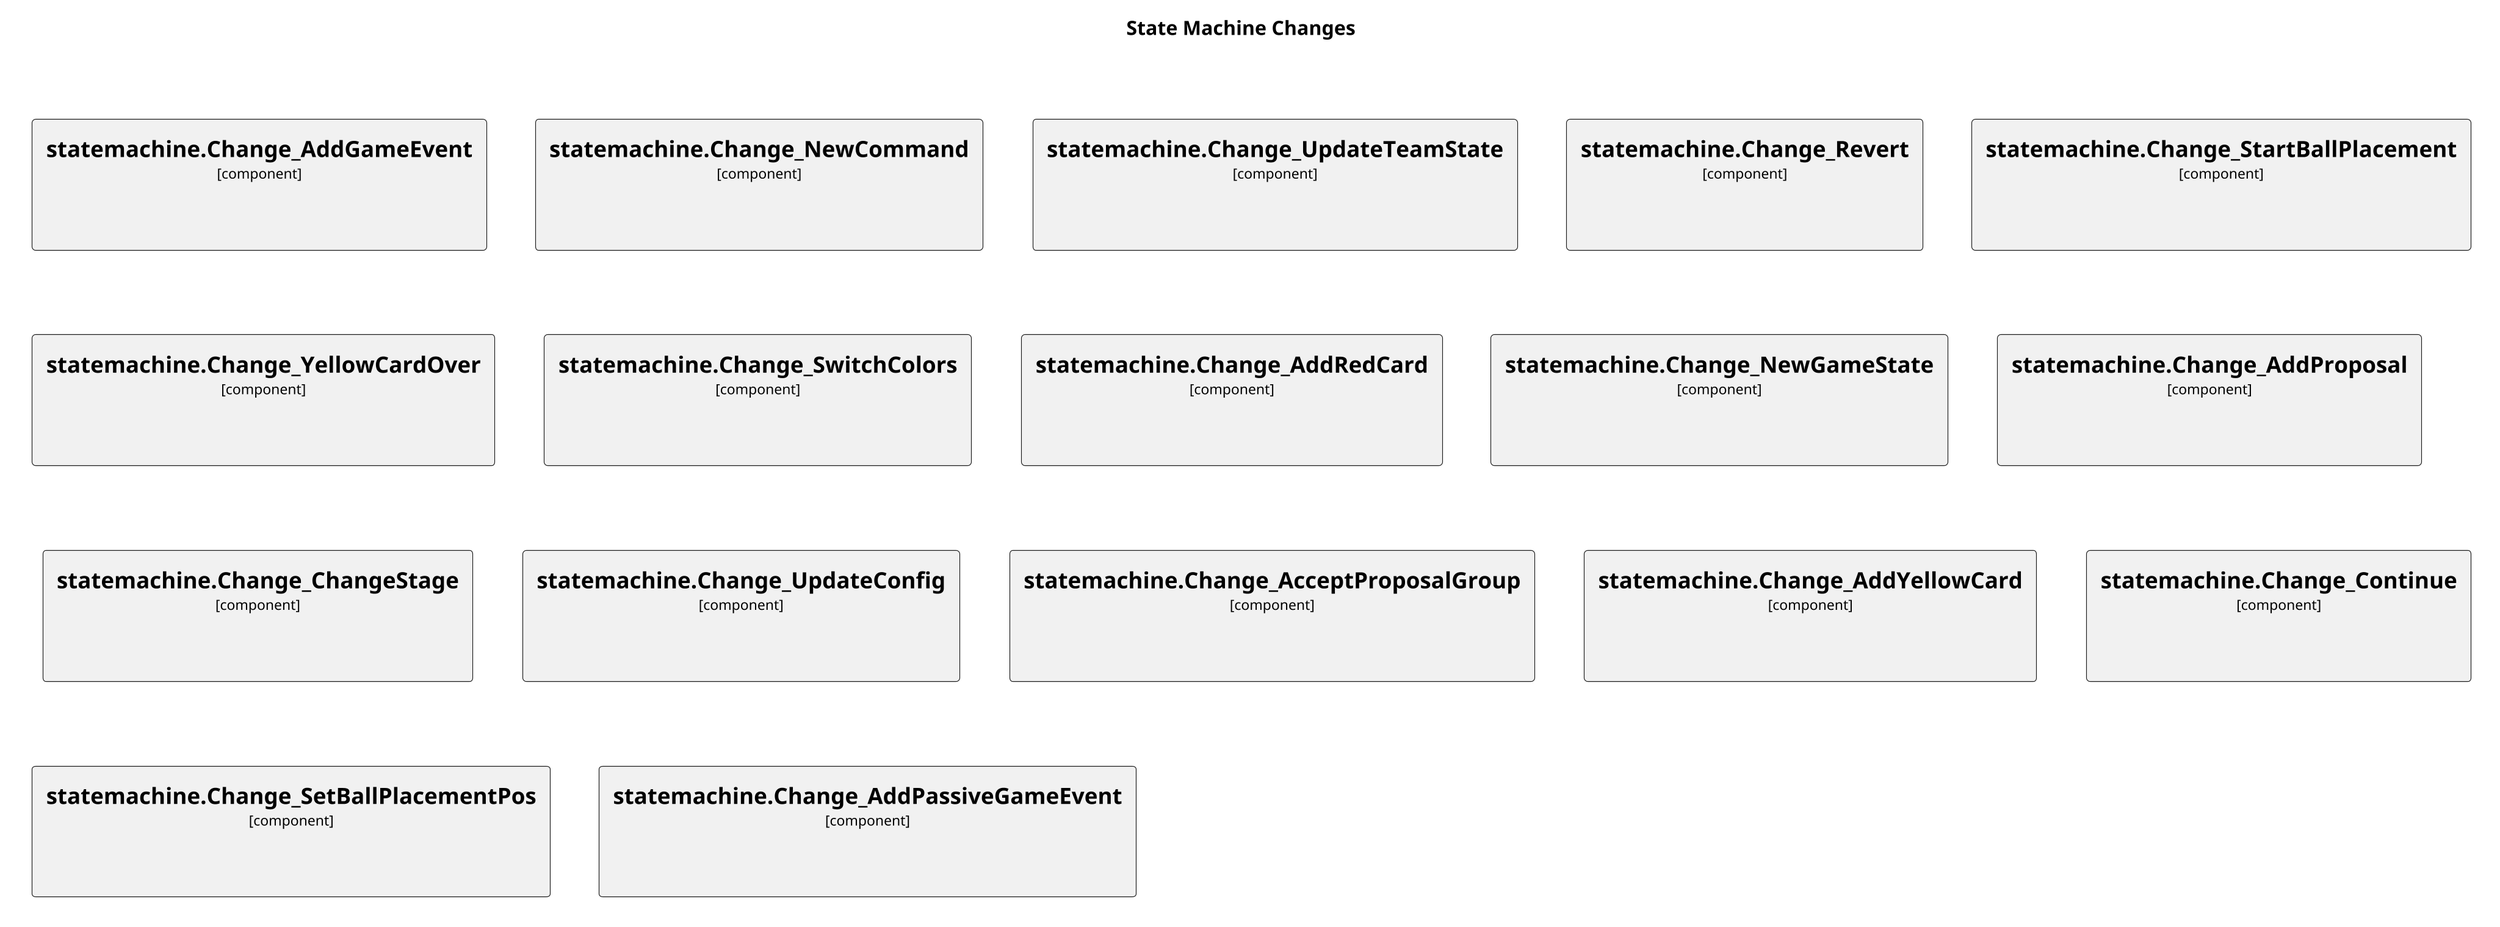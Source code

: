 This diagram has been generated with go-structurizr 
[https://github.com/krzysztofreczek/go-structurizr]

@startuml

title State Machine Changes

skinparam {
  shadowing false
  arrowFontSize 10
  defaultTextAlignment center
  wrapWidth 200
  maxMessageSize 100
}
hide stereotype
top to bottom direction

scale 4096 width

skinparam rectangle<<_GROUP>> {
  FontColor #ffffff
  BorderColor #ffffff
}

rectangle 0SM_CHANGES <<_GROUP>> {
	rectangle "==statemachine.Change_AddGameEvent\n<size:10>[component]</size>\n\n" <<SM_CHANGES>> as 3749093071
}
rectangle 0SM_CHANGES <<_GROUP>> {
	rectangle "==statemachine.Change_NewCommand\n<size:10>[component]</size>\n\n" <<SM_CHANGES>> as 2458194499
}
rectangle 0SM_CHANGES <<_GROUP>> {
	rectangle "==statemachine.Change_UpdateTeamState\n<size:10>[component]</size>\n\n" <<SM_CHANGES>> as 2881185393
}
rectangle 0SM_CHANGES <<_GROUP>> {
	rectangle "==statemachine.Change_Revert\n<size:10>[component]</size>\n\n" <<SM_CHANGES>> as 2873696482
}
rectangle 0SM_CHANGES <<_GROUP>> {
	rectangle "==statemachine.Change_StartBallPlacement\n<size:10>[component]</size>\n\n" <<SM_CHANGES>> as 3013761384
}
rectangle 0SM_CHANGES <<_GROUP>> {
	rectangle "==statemachine.Change_YellowCardOver\n<size:10>[component]</size>\n\n" <<SM_CHANGES>> as 3584298488
}
rectangle 0SM_CHANGES <<_GROUP>> {
	rectangle "==statemachine.Change_SwitchColors\n<size:10>[component]</size>\n\n" <<SM_CHANGES>> as 1700125212
}
rectangle 0SM_CHANGES <<_GROUP>> {
	rectangle "==statemachine.Change_AddRedCard\n<size:10>[component]</size>\n\n" <<SM_CHANGES>> as 173917252
}
rectangle 0SM_CHANGES <<_GROUP>> {
	rectangle "==statemachine.Change_NewGameState\n<size:10>[component]</size>\n\n" <<SM_CHANGES>> as 3275845093
}
rectangle 0SM_CHANGES <<_GROUP>> {
	rectangle "==statemachine.Change_AddProposal\n<size:10>[component]</size>\n\n" <<SM_CHANGES>> as 3839760081
}
rectangle 0SM_CHANGES <<_GROUP>> {
	rectangle "==statemachine.Change_ChangeStage\n<size:10>[component]</size>\n\n" <<SM_CHANGES>> as 3830949762
}
rectangle 0SM_CHANGES <<_GROUP>> {
	rectangle "==statemachine.Change_UpdateConfig\n<size:10>[component]</size>\n\n" <<SM_CHANGES>> as 612989223
}
rectangle 0SM_CHANGES <<_GROUP>> {
	rectangle "==statemachine.Change_AcceptProposalGroup\n<size:10>[component]</size>\n\n" <<SM_CHANGES>> as 3101222877
}
rectangle 0SM_CHANGES <<_GROUP>> {
	rectangle "==statemachine.Change_AddYellowCard\n<size:10>[component]</size>\n\n" <<SM_CHANGES>> as 3838131981
}
rectangle 0SM_CHANGES <<_GROUP>> {
	rectangle "==statemachine.Change_Continue\n<size:10>[component]</size>\n\n" <<SM_CHANGES>> as 289439909
}
rectangle 0SM_CHANGES <<_GROUP>> {
	rectangle "==statemachine.Change_SetBallPlacementPos\n<size:10>[component]</size>\n\n" <<SM_CHANGES>> as 2982122046
}
rectangle 0SM_CHANGES <<_GROUP>> {
	rectangle "==statemachine.Change_AddPassiveGameEvent\n<size:10>[component]</size>\n\n" <<SM_CHANGES>> as 2259439070
}
@enduml
